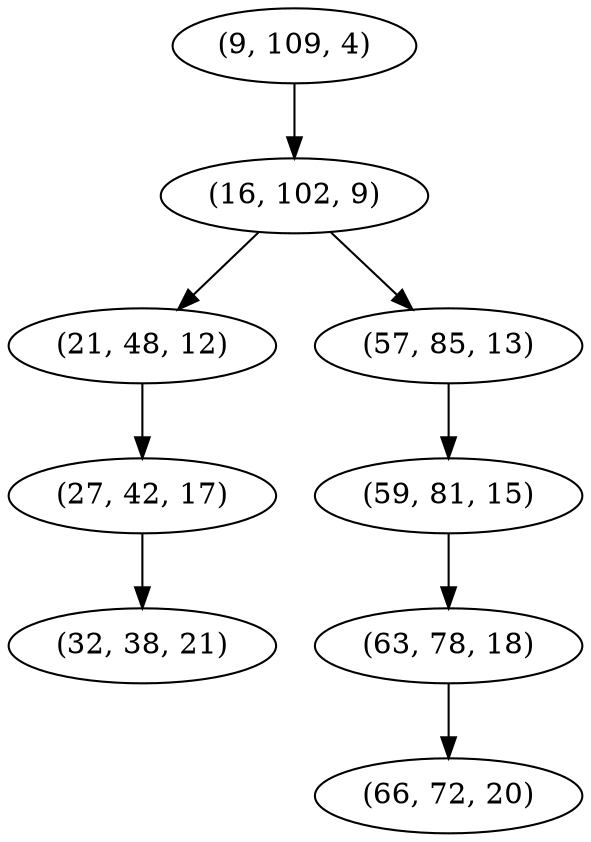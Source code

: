 digraph tree {
    "(9, 109, 4)";
    "(16, 102, 9)";
    "(21, 48, 12)";
    "(27, 42, 17)";
    "(32, 38, 21)";
    "(57, 85, 13)";
    "(59, 81, 15)";
    "(63, 78, 18)";
    "(66, 72, 20)";
    "(9, 109, 4)" -> "(16, 102, 9)";
    "(16, 102, 9)" -> "(21, 48, 12)";
    "(16, 102, 9)" -> "(57, 85, 13)";
    "(21, 48, 12)" -> "(27, 42, 17)";
    "(27, 42, 17)" -> "(32, 38, 21)";
    "(57, 85, 13)" -> "(59, 81, 15)";
    "(59, 81, 15)" -> "(63, 78, 18)";
    "(63, 78, 18)" -> "(66, 72, 20)";
}
